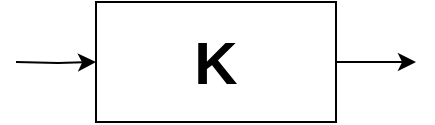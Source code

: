 <mxfile version="13.4.5" type="device"><diagram name="Page-1" id="7e0a89b8-554c-2b80-1dc8-d5c74ca68de4"><mxGraphModel dx="852" dy="494" grid="1" gridSize="10" guides="1" tooltips="1" connect="1" arrows="1" fold="1" page="1" pageScale="1" pageWidth="1100" pageHeight="850" background="#ffffff" math="1" shadow="0"><root><mxCell id="0"/><mxCell id="1" parent="0"/><mxCell id="2w2oBznU2sCNhJN0NXfe-3" style="edgeStyle=orthogonalEdgeStyle;rounded=0;orthogonalLoop=1;jettySize=auto;html=1;" parent="1" source="3ZV7kM7fVkvnJnNrYBww-15" edge="1"><mxGeometry relative="1" as="geometry"><mxPoint x="360" y="160" as="targetPoint"/></mxGeometry></mxCell><mxCell id="3ZV7kM7fVkvnJnNrYBww-15" value="&lt;font style=&quot;font-size: 30px&quot;&gt;&lt;b&gt;K&lt;/b&gt;&lt;/font&gt;" style="rounded=0;whiteSpace=wrap;html=1;" parent="1" vertex="1"><mxGeometry x="200" y="130" width="120" height="60" as="geometry"/></mxCell><mxCell id="2w2oBznU2sCNhJN0NXfe-2" style="edgeStyle=orthogonalEdgeStyle;rounded=0;orthogonalLoop=1;jettySize=auto;html=1;entryX=0;entryY=0.5;entryDx=0;entryDy=0;" parent="1" target="3ZV7kM7fVkvnJnNrYBww-15" edge="1"><mxGeometry relative="1" as="geometry"><mxPoint x="160" y="160" as="sourcePoint"/></mxGeometry></mxCell></root></mxGraphModel></diagram></mxfile>